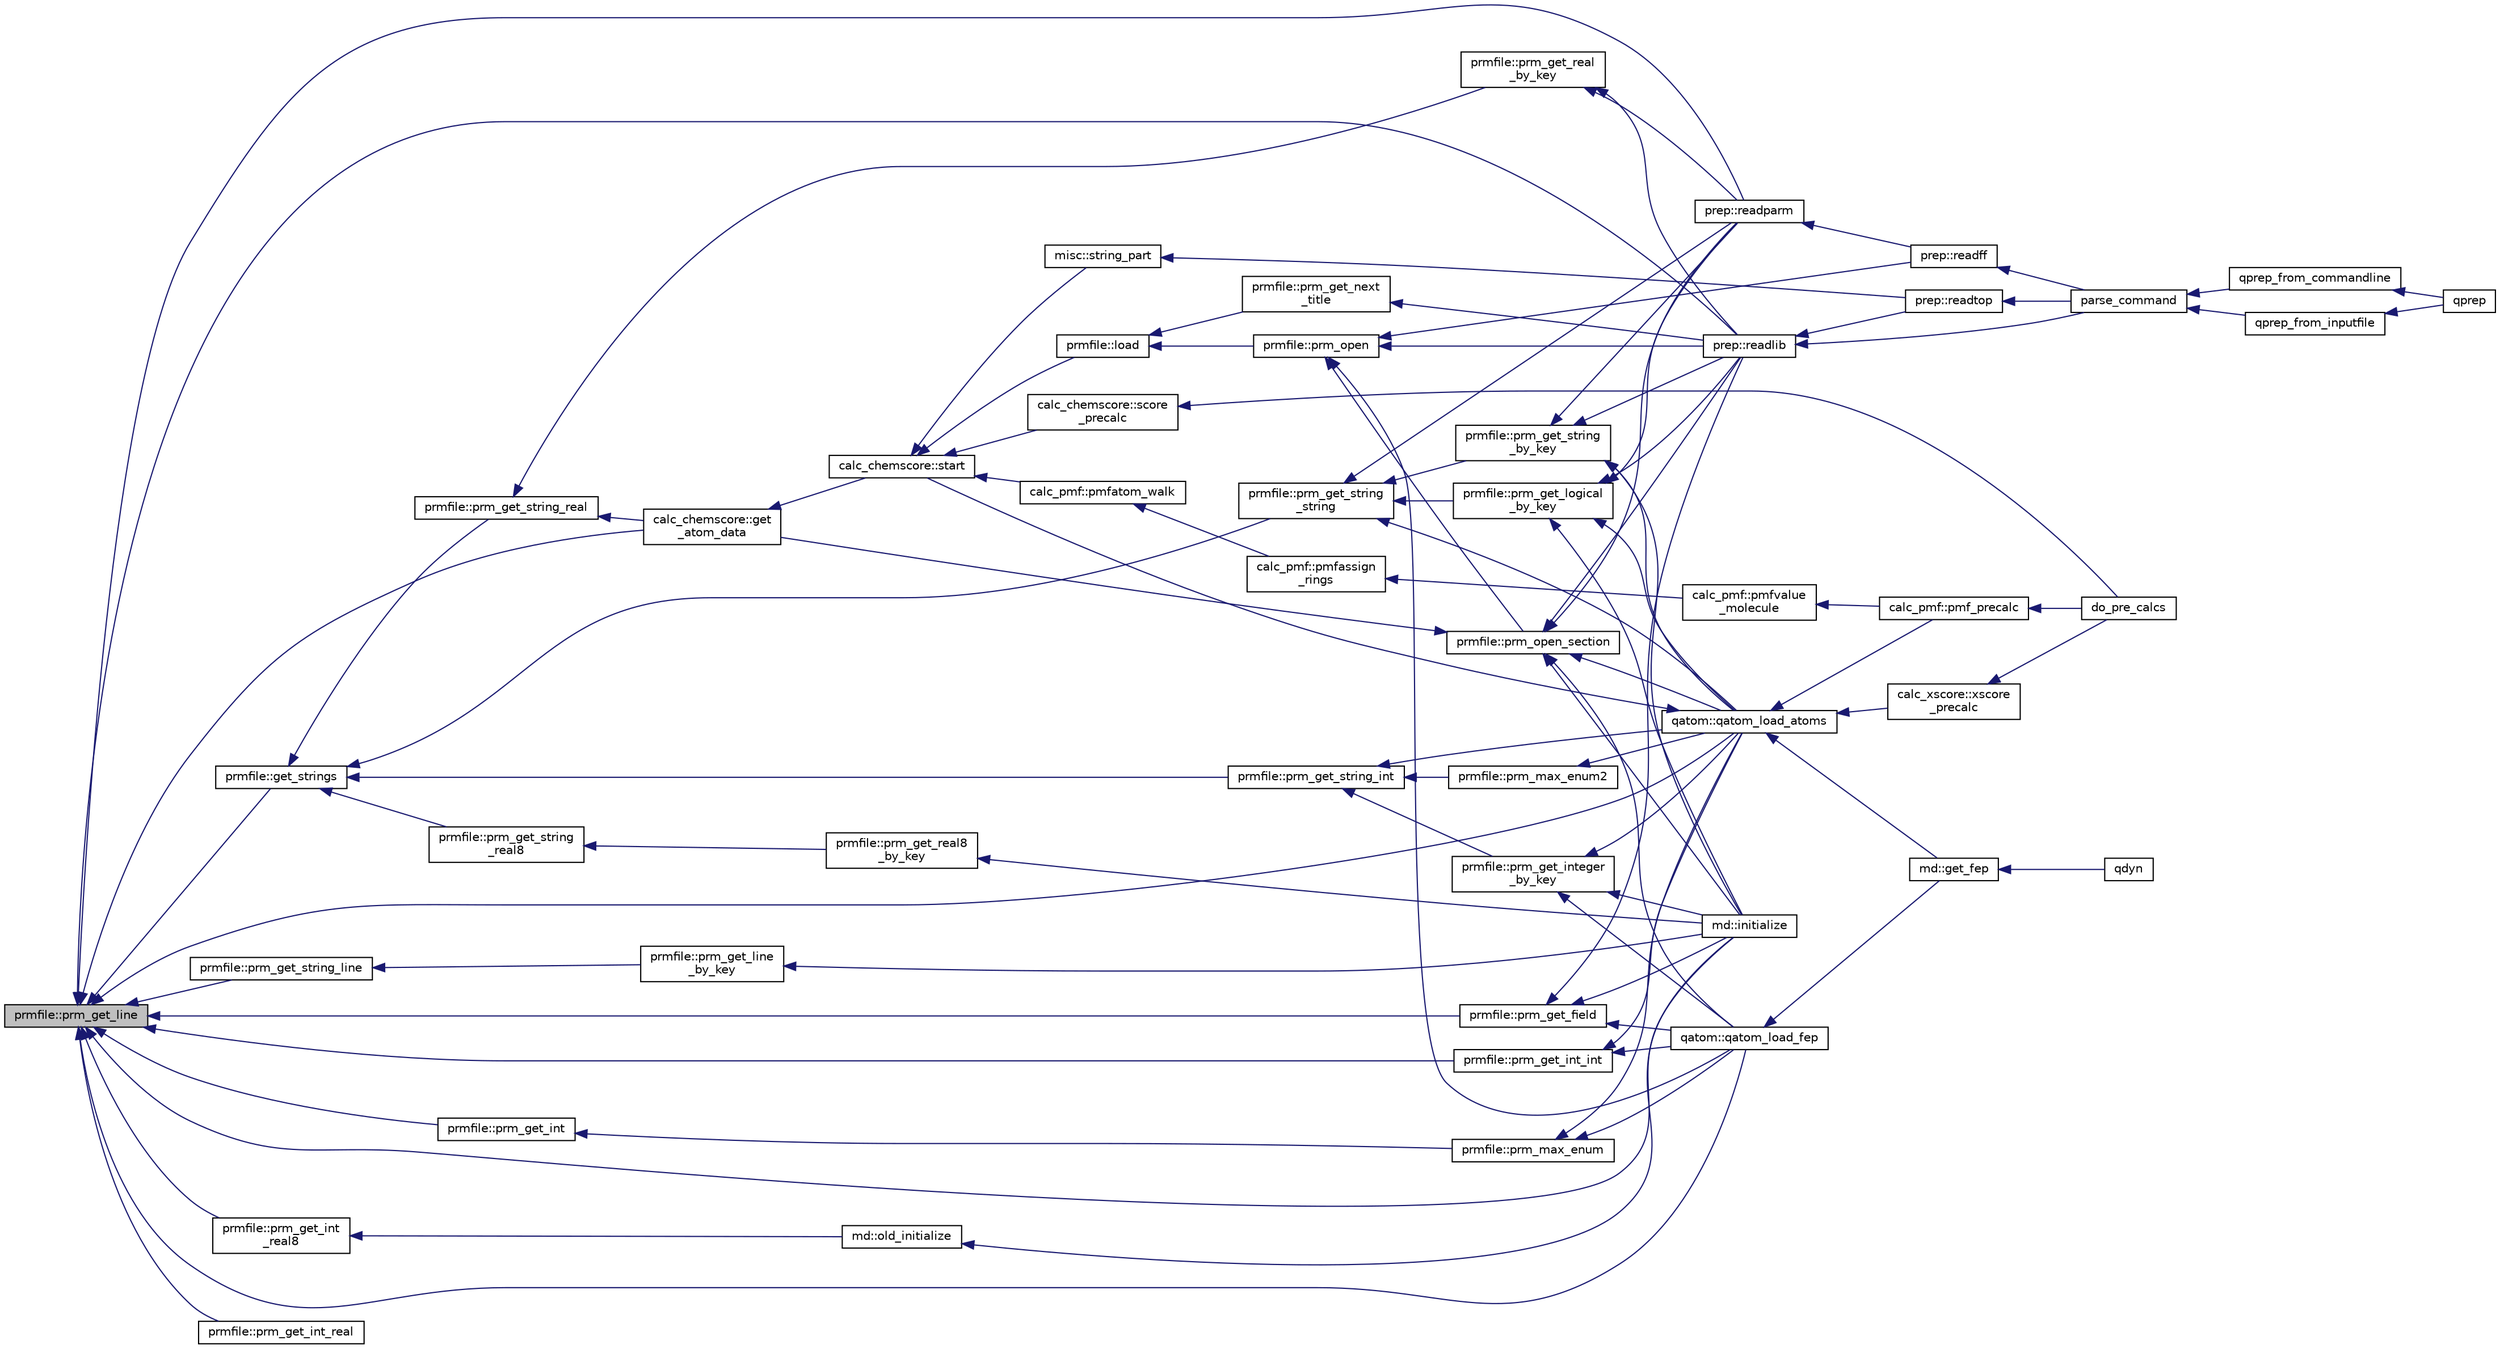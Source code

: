 digraph "prmfile::prm_get_line"
{
  edge [fontname="Helvetica",fontsize="10",labelfontname="Helvetica",labelfontsize="10"];
  node [fontname="Helvetica",fontsize="10",shape=record];
  rankdir="LR";
  Node1 [label="prmfile::prm_get_line",height=0.2,width=0.4,color="black", fillcolor="grey75", style="filled" fontcolor="black"];
  Node1 -> Node2 [dir="back",color="midnightblue",fontsize="10",style="solid",fontname="Helvetica"];
  Node2 [label="calc_chemscore::get\l_atom_data",height=0.2,width=0.4,color="black", fillcolor="white", style="filled",URL="$classcalc__chemscore.html#a4f53ad3d13e7c23d47c94a6a882e6bd8"];
  Node2 -> Node3 [dir="back",color="midnightblue",fontsize="10",style="solid",fontname="Helvetica"];
  Node3 [label="calc_chemscore::start",height=0.2,width=0.4,color="black", fillcolor="white", style="filled",URL="$classcalc__chemscore.html#af43d8e5ae35fc5fd588eae032d48cb51"];
  Node3 -> Node4 [dir="back",color="midnightblue",fontsize="10",style="solid",fontname="Helvetica"];
  Node4 [label="prmfile::load",height=0.2,width=0.4,color="black", fillcolor="white", style="filled",URL="$classprmfile.html#acce15d60959fb0d53e604d35518b4f1f"];
  Node4 -> Node5 [dir="back",color="midnightblue",fontsize="10",style="solid",fontname="Helvetica"];
  Node5 [label="prmfile::prm_get_next\l_title",height=0.2,width=0.4,color="black", fillcolor="white", style="filled",URL="$classprmfile.html#a3fcf260c284cd4ec7be00bb24b37b8a2"];
  Node5 -> Node6 [dir="back",color="midnightblue",fontsize="10",style="solid",fontname="Helvetica"];
  Node6 [label="prep::readlib",height=0.2,width=0.4,color="black", fillcolor="white", style="filled",URL="$classprep.html#a5416ced67e818030602fa86ed687ac6b"];
  Node6 -> Node7 [dir="back",color="midnightblue",fontsize="10",style="solid",fontname="Helvetica"];
  Node7 [label="parse_command",height=0.2,width=0.4,color="black", fillcolor="white", style="filled",URL="$qprep_8f90.html#add7d58759b8d0826b87051647135e024"];
  Node7 -> Node8 [dir="back",color="midnightblue",fontsize="10",style="solid",fontname="Helvetica"];
  Node8 [label="qprep_from_commandline",height=0.2,width=0.4,color="black", fillcolor="white", style="filled",URL="$qprep_8f90.html#a509741b66578d6d76b269d0f98128910"];
  Node8 -> Node9 [dir="back",color="midnightblue",fontsize="10",style="solid",fontname="Helvetica"];
  Node9 [label="qprep",height=0.2,width=0.4,color="black", fillcolor="white", style="filled",URL="$qprep_8f90.html#a252292cf2c64796a48ab29aae4920d15"];
  Node7 -> Node10 [dir="back",color="midnightblue",fontsize="10",style="solid",fontname="Helvetica"];
  Node10 [label="qprep_from_inputfile",height=0.2,width=0.4,color="black", fillcolor="white", style="filled",URL="$qprep_8f90.html#aae7f6285ebd5705125725dcda622efd5"];
  Node10 -> Node9 [dir="back",color="midnightblue",fontsize="10",style="solid",fontname="Helvetica"];
  Node6 -> Node11 [dir="back",color="midnightblue",fontsize="10",style="solid",fontname="Helvetica"];
  Node11 [label="prep::readtop",height=0.2,width=0.4,color="black", fillcolor="white", style="filled",URL="$classprep.html#a59d775f3eb60a2041f8a27c882d3bc70"];
  Node11 -> Node7 [dir="back",color="midnightblue",fontsize="10",style="solid",fontname="Helvetica"];
  Node4 -> Node12 [dir="back",color="midnightblue",fontsize="10",style="solid",fontname="Helvetica"];
  Node12 [label="prmfile::prm_open",height=0.2,width=0.4,color="black", fillcolor="white", style="filled",URL="$classprmfile.html#a6b78c5340e15c981cec460e03a76b440"];
  Node12 -> Node6 [dir="back",color="midnightblue",fontsize="10",style="solid",fontname="Helvetica"];
  Node12 -> Node13 [dir="back",color="midnightblue",fontsize="10",style="solid",fontname="Helvetica"];
  Node13 [label="prep::readff",height=0.2,width=0.4,color="black", fillcolor="white", style="filled",URL="$classprep.html#a266a5e1af478996cb0484355015fbd31"];
  Node13 -> Node7 [dir="back",color="midnightblue",fontsize="10",style="solid",fontname="Helvetica"];
  Node12 -> Node14 [dir="back",color="midnightblue",fontsize="10",style="solid",fontname="Helvetica"];
  Node14 [label="prmfile::prm_open_section",height=0.2,width=0.4,color="black", fillcolor="white", style="filled",URL="$classprmfile.html#a1507dcebf8d6f53a6493b1e63d9c9387"];
  Node14 -> Node2 [dir="back",color="midnightblue",fontsize="10",style="solid",fontname="Helvetica"];
  Node14 -> Node15 [dir="back",color="midnightblue",fontsize="10",style="solid",fontname="Helvetica"];
  Node15 [label="md::initialize",height=0.2,width=0.4,color="black", fillcolor="white", style="filled",URL="$classmd.html#acecdfbb85340e13040d34a2544d7c4c5"];
  Node14 -> Node6 [dir="back",color="midnightblue",fontsize="10",style="solid",fontname="Helvetica"];
  Node14 -> Node16 [dir="back",color="midnightblue",fontsize="10",style="solid",fontname="Helvetica"];
  Node16 [label="prep::readparm",height=0.2,width=0.4,color="black", fillcolor="white", style="filled",URL="$classprep.html#a95a57c9975f303d860e25611bb7a14ad"];
  Node16 -> Node13 [dir="back",color="midnightblue",fontsize="10",style="solid",fontname="Helvetica"];
  Node14 -> Node17 [dir="back",color="midnightblue",fontsize="10",style="solid",fontname="Helvetica"];
  Node17 [label="qatom::qatom_load_atoms",height=0.2,width=0.4,color="black", fillcolor="white", style="filled",URL="$classqatom.html#a00e760eda3603bb0bd51f6f84a4e5c9b"];
  Node17 -> Node3 [dir="back",color="midnightblue",fontsize="10",style="solid",fontname="Helvetica"];
  Node17 -> Node18 [dir="back",color="midnightblue",fontsize="10",style="solid",fontname="Helvetica"];
  Node18 [label="calc_pmf::pmf_precalc",height=0.2,width=0.4,color="black", fillcolor="white", style="filled",URL="$classcalc__pmf.html#a15f551fc2681bc20e67c32c26f0e6213"];
  Node18 -> Node19 [dir="back",color="midnightblue",fontsize="10",style="solid",fontname="Helvetica"];
  Node19 [label="do_pre_calcs",height=0.2,width=0.4,color="black", fillcolor="white", style="filled",URL="$qcalc_8f90.html#a6de35d783d8e2c1ffead6a9dbf61ebb6"];
  Node17 -> Node20 [dir="back",color="midnightblue",fontsize="10",style="solid",fontname="Helvetica"];
  Node20 [label="calc_xscore::xscore\l_precalc",height=0.2,width=0.4,color="black", fillcolor="white", style="filled",URL="$classcalc__xscore.html#a1dd20b02356cb3c99283799d1030d1ba"];
  Node20 -> Node19 [dir="back",color="midnightblue",fontsize="10",style="solid",fontname="Helvetica"];
  Node17 -> Node21 [dir="back",color="midnightblue",fontsize="10",style="solid",fontname="Helvetica"];
  Node21 [label="md::get_fep",height=0.2,width=0.4,color="black", fillcolor="white", style="filled",URL="$classmd.html#a07ecde439edb4c485493261c2f3b3b7b"];
  Node21 -> Node22 [dir="back",color="midnightblue",fontsize="10",style="solid",fontname="Helvetica"];
  Node22 [label="qdyn",height=0.2,width=0.4,color="black", fillcolor="white", style="filled",URL="$qdyn_8f90.html#a93aa3f5a63d37164f411c008fce7e62c"];
  Node14 -> Node23 [dir="back",color="midnightblue",fontsize="10",style="solid",fontname="Helvetica"];
  Node23 [label="qatom::qatom_load_fep",height=0.2,width=0.4,color="black", fillcolor="white", style="filled",URL="$classqatom.html#abbf41d36e873b10c022ff757a1271b0e"];
  Node23 -> Node21 [dir="back",color="midnightblue",fontsize="10",style="solid",fontname="Helvetica"];
  Node12 -> Node23 [dir="back",color="midnightblue",fontsize="10",style="solid",fontname="Helvetica"];
  Node3 -> Node24 [dir="back",color="midnightblue",fontsize="10",style="solid",fontname="Helvetica"];
  Node24 [label="calc_pmf::pmfatom_walk",height=0.2,width=0.4,color="black", fillcolor="white", style="filled",URL="$classcalc__pmf.html#a589d5b6b9d660657938509169a92ac1c"];
  Node24 -> Node25 [dir="back",color="midnightblue",fontsize="10",style="solid",fontname="Helvetica"];
  Node25 [label="calc_pmf::pmfassign\l_rings",height=0.2,width=0.4,color="black", fillcolor="white", style="filled",URL="$classcalc__pmf.html#a75f05266f8b9955425ea1f6b730cf820"];
  Node25 -> Node26 [dir="back",color="midnightblue",fontsize="10",style="solid",fontname="Helvetica"];
  Node26 [label="calc_pmf::pmfvalue\l_molecule",height=0.2,width=0.4,color="black", fillcolor="white", style="filled",URL="$classcalc__pmf.html#ac556c87ce39732c2e96def3d32dd211f"];
  Node26 -> Node18 [dir="back",color="midnightblue",fontsize="10",style="solid",fontname="Helvetica"];
  Node3 -> Node27 [dir="back",color="midnightblue",fontsize="10",style="solid",fontname="Helvetica"];
  Node27 [label="calc_chemscore::score\l_precalc",height=0.2,width=0.4,color="black", fillcolor="white", style="filled",URL="$classcalc__chemscore.html#a1dbdeb7c4eb3b9068a041f3b08224417"];
  Node27 -> Node19 [dir="back",color="midnightblue",fontsize="10",style="solid",fontname="Helvetica"];
  Node3 -> Node28 [dir="back",color="midnightblue",fontsize="10",style="solid",fontname="Helvetica"];
  Node28 [label="misc::string_part",height=0.2,width=0.4,color="black", fillcolor="white", style="filled",URL="$classmisc.html#abe9cbcff4722ab41cde9244e8feeb31f"];
  Node28 -> Node11 [dir="back",color="midnightblue",fontsize="10",style="solid",fontname="Helvetica"];
  Node1 -> Node29 [dir="back",color="midnightblue",fontsize="10",style="solid",fontname="Helvetica"];
  Node29 [label="prmfile::get_strings",height=0.2,width=0.4,color="black", fillcolor="white", style="filled",URL="$classprmfile.html#a6b7898805f9d12f29429016f458315dd"];
  Node29 -> Node30 [dir="back",color="midnightblue",fontsize="10",style="solid",fontname="Helvetica"];
  Node30 [label="prmfile::prm_get_string_int",height=0.2,width=0.4,color="black", fillcolor="white", style="filled",URL="$classprmfile.html#a99dca731331b0490365d5bd62ca23522"];
  Node30 -> Node31 [dir="back",color="midnightblue",fontsize="10",style="solid",fontname="Helvetica"];
  Node31 [label="prmfile::prm_get_integer\l_by_key",height=0.2,width=0.4,color="black", fillcolor="white", style="filled",URL="$classprmfile.html#a75844b849bdcabee3c914364c5749a6e"];
  Node31 -> Node15 [dir="back",color="midnightblue",fontsize="10",style="solid",fontname="Helvetica"];
  Node31 -> Node17 [dir="back",color="midnightblue",fontsize="10",style="solid",fontname="Helvetica"];
  Node31 -> Node23 [dir="back",color="midnightblue",fontsize="10",style="solid",fontname="Helvetica"];
  Node30 -> Node32 [dir="back",color="midnightblue",fontsize="10",style="solid",fontname="Helvetica"];
  Node32 [label="prmfile::prm_max_enum2",height=0.2,width=0.4,color="black", fillcolor="white", style="filled",URL="$classprmfile.html#aa8d0a18173929a68b0b4e5e2c623be86"];
  Node32 -> Node17 [dir="back",color="midnightblue",fontsize="10",style="solid",fontname="Helvetica"];
  Node30 -> Node17 [dir="back",color="midnightblue",fontsize="10",style="solid",fontname="Helvetica"];
  Node29 -> Node33 [dir="back",color="midnightblue",fontsize="10",style="solid",fontname="Helvetica"];
  Node33 [label="prmfile::prm_get_string_real",height=0.2,width=0.4,color="black", fillcolor="white", style="filled",URL="$classprmfile.html#a7d278e2532151a89967338fcbe5330dd"];
  Node33 -> Node2 [dir="back",color="midnightblue",fontsize="10",style="solid",fontname="Helvetica"];
  Node33 -> Node34 [dir="back",color="midnightblue",fontsize="10",style="solid",fontname="Helvetica"];
  Node34 [label="prmfile::prm_get_real\l_by_key",height=0.2,width=0.4,color="black", fillcolor="white", style="filled",URL="$classprmfile.html#a4f6f6a83a9395420264bb691709c9aee"];
  Node34 -> Node6 [dir="back",color="midnightblue",fontsize="10",style="solid",fontname="Helvetica"];
  Node34 -> Node16 [dir="back",color="midnightblue",fontsize="10",style="solid",fontname="Helvetica"];
  Node29 -> Node35 [dir="back",color="midnightblue",fontsize="10",style="solid",fontname="Helvetica"];
  Node35 [label="prmfile::prm_get_string\l_real8",height=0.2,width=0.4,color="black", fillcolor="white", style="filled",URL="$classprmfile.html#a960cf6439321290e9aaf1ce4c6c22454"];
  Node35 -> Node36 [dir="back",color="midnightblue",fontsize="10",style="solid",fontname="Helvetica"];
  Node36 [label="prmfile::prm_get_real8\l_by_key",height=0.2,width=0.4,color="black", fillcolor="white", style="filled",URL="$classprmfile.html#a349ea1c346ea747aa147b4e04cd3ed54"];
  Node36 -> Node15 [dir="back",color="midnightblue",fontsize="10",style="solid",fontname="Helvetica"];
  Node29 -> Node37 [dir="back",color="midnightblue",fontsize="10",style="solid",fontname="Helvetica"];
  Node37 [label="prmfile::prm_get_string\l_string",height=0.2,width=0.4,color="black", fillcolor="white", style="filled",URL="$classprmfile.html#a528818d48715859b36c9ff1541fef09b"];
  Node37 -> Node16 [dir="back",color="midnightblue",fontsize="10",style="solid",fontname="Helvetica"];
  Node37 -> Node38 [dir="back",color="midnightblue",fontsize="10",style="solid",fontname="Helvetica"];
  Node38 [label="prmfile::prm_get_string\l_by_key",height=0.2,width=0.4,color="black", fillcolor="white", style="filled",URL="$classprmfile.html#ad25ff6cce56fff86eef62e6b7e724fc2"];
  Node38 -> Node15 [dir="back",color="midnightblue",fontsize="10",style="solid",fontname="Helvetica"];
  Node38 -> Node6 [dir="back",color="midnightblue",fontsize="10",style="solid",fontname="Helvetica"];
  Node38 -> Node16 [dir="back",color="midnightblue",fontsize="10",style="solid",fontname="Helvetica"];
  Node38 -> Node17 [dir="back",color="midnightblue",fontsize="10",style="solid",fontname="Helvetica"];
  Node37 -> Node39 [dir="back",color="midnightblue",fontsize="10",style="solid",fontname="Helvetica"];
  Node39 [label="prmfile::prm_get_logical\l_by_key",height=0.2,width=0.4,color="black", fillcolor="white", style="filled",URL="$classprmfile.html#ab4e68bd87b05047488e4955bf1987e49"];
  Node39 -> Node15 [dir="back",color="midnightblue",fontsize="10",style="solid",fontname="Helvetica"];
  Node39 -> Node6 [dir="back",color="midnightblue",fontsize="10",style="solid",fontname="Helvetica"];
  Node39 -> Node16 [dir="back",color="midnightblue",fontsize="10",style="solid",fontname="Helvetica"];
  Node39 -> Node17 [dir="back",color="midnightblue",fontsize="10",style="solid",fontname="Helvetica"];
  Node37 -> Node17 [dir="back",color="midnightblue",fontsize="10",style="solid",fontname="Helvetica"];
  Node1 -> Node15 [dir="back",color="midnightblue",fontsize="10",style="solid",fontname="Helvetica"];
  Node1 -> Node40 [dir="back",color="midnightblue",fontsize="10",style="solid",fontname="Helvetica"];
  Node40 [label="prmfile::prm_get_field",height=0.2,width=0.4,color="black", fillcolor="white", style="filled",URL="$classprmfile.html#a6987d9ccc6f7930ccb96c2c871a7ad35"];
  Node40 -> Node15 [dir="back",color="midnightblue",fontsize="10",style="solid",fontname="Helvetica"];
  Node40 -> Node23 [dir="back",color="midnightblue",fontsize="10",style="solid",fontname="Helvetica"];
  Node40 -> Node6 [dir="back",color="midnightblue",fontsize="10",style="solid",fontname="Helvetica"];
  Node1 -> Node41 [dir="back",color="midnightblue",fontsize="10",style="solid",fontname="Helvetica"];
  Node41 [label="prmfile::prm_get_int",height=0.2,width=0.4,color="black", fillcolor="white", style="filled",URL="$classprmfile.html#ab89261115f9eb498340c47dfe846e053"];
  Node41 -> Node42 [dir="back",color="midnightblue",fontsize="10",style="solid",fontname="Helvetica"];
  Node42 [label="prmfile::prm_max_enum",height=0.2,width=0.4,color="black", fillcolor="white", style="filled",URL="$classprmfile.html#a55637c6b964b51c43ac6ace6a0da6d9d"];
  Node42 -> Node17 [dir="back",color="midnightblue",fontsize="10",style="solid",fontname="Helvetica"];
  Node42 -> Node23 [dir="back",color="midnightblue",fontsize="10",style="solid",fontname="Helvetica"];
  Node1 -> Node43 [dir="back",color="midnightblue",fontsize="10",style="solid",fontname="Helvetica"];
  Node43 [label="prmfile::prm_get_int_int",height=0.2,width=0.4,color="black", fillcolor="white", style="filled",URL="$classprmfile.html#af1ddae608e4ee57a36e58b56a98865a7"];
  Node43 -> Node17 [dir="back",color="midnightblue",fontsize="10",style="solid",fontname="Helvetica"];
  Node43 -> Node23 [dir="back",color="midnightblue",fontsize="10",style="solid",fontname="Helvetica"];
  Node1 -> Node44 [dir="back",color="midnightblue",fontsize="10",style="solid",fontname="Helvetica"];
  Node44 [label="prmfile::prm_get_int_real",height=0.2,width=0.4,color="black", fillcolor="white", style="filled",URL="$classprmfile.html#a51390ed9bf1bdb23d74fa390603b5b55"];
  Node1 -> Node45 [dir="back",color="midnightblue",fontsize="10",style="solid",fontname="Helvetica"];
  Node45 [label="prmfile::prm_get_int\l_real8",height=0.2,width=0.4,color="black", fillcolor="white", style="filled",URL="$classprmfile.html#a3ee0c99d2ebb762e4a39e1f32f9c981a"];
  Node45 -> Node46 [dir="back",color="midnightblue",fontsize="10",style="solid",fontname="Helvetica"];
  Node46 [label="md::old_initialize",height=0.2,width=0.4,color="black", fillcolor="white", style="filled",URL="$classmd.html#a07b781fabc881157203b600278e8d17d"];
  Node46 -> Node15 [dir="back",color="midnightblue",fontsize="10",style="solid",fontname="Helvetica"];
  Node1 -> Node47 [dir="back",color="midnightblue",fontsize="10",style="solid",fontname="Helvetica"];
  Node47 [label="prmfile::prm_get_string_line",height=0.2,width=0.4,color="black", fillcolor="white", style="filled",URL="$classprmfile.html#ac623648e310be60c8012d0ecd73bfa9c"];
  Node47 -> Node48 [dir="back",color="midnightblue",fontsize="10",style="solid",fontname="Helvetica"];
  Node48 [label="prmfile::prm_get_line\l_by_key",height=0.2,width=0.4,color="black", fillcolor="white", style="filled",URL="$classprmfile.html#a9f57278762b2a7b38ce2e1ec0d13e10e"];
  Node48 -> Node15 [dir="back",color="midnightblue",fontsize="10",style="solid",fontname="Helvetica"];
  Node1 -> Node17 [dir="back",color="midnightblue",fontsize="10",style="solid",fontname="Helvetica"];
  Node1 -> Node23 [dir="back",color="midnightblue",fontsize="10",style="solid",fontname="Helvetica"];
  Node1 -> Node6 [dir="back",color="midnightblue",fontsize="10",style="solid",fontname="Helvetica"];
  Node1 -> Node16 [dir="back",color="midnightblue",fontsize="10",style="solid",fontname="Helvetica"];
}
